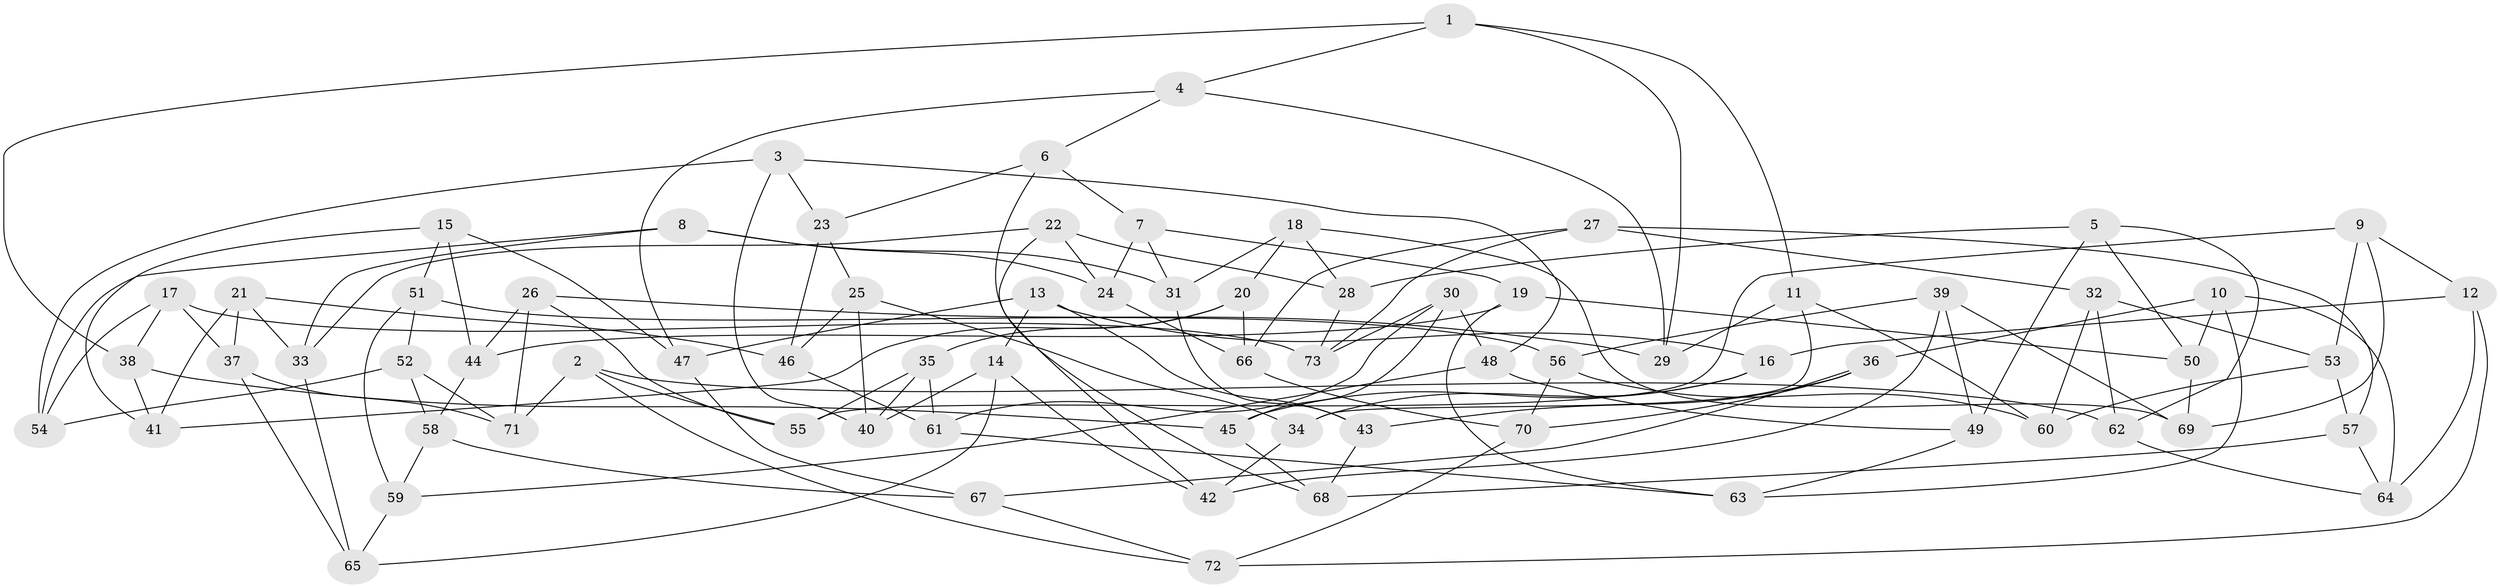 // coarse degree distribution, {10: 0.0392156862745098, 8: 0.0392156862745098, 4: 0.803921568627451, 13: 0.0196078431372549, 3: 0.0196078431372549, 9: 0.0196078431372549, 6: 0.0392156862745098, 5: 0.0196078431372549}
// Generated by graph-tools (version 1.1) at 2025/20/03/04/25 18:20:40]
// undirected, 73 vertices, 146 edges
graph export_dot {
graph [start="1"]
  node [color=gray90,style=filled];
  1;
  2;
  3;
  4;
  5;
  6;
  7;
  8;
  9;
  10;
  11;
  12;
  13;
  14;
  15;
  16;
  17;
  18;
  19;
  20;
  21;
  22;
  23;
  24;
  25;
  26;
  27;
  28;
  29;
  30;
  31;
  32;
  33;
  34;
  35;
  36;
  37;
  38;
  39;
  40;
  41;
  42;
  43;
  44;
  45;
  46;
  47;
  48;
  49;
  50;
  51;
  52;
  53;
  54;
  55;
  56;
  57;
  58;
  59;
  60;
  61;
  62;
  63;
  64;
  65;
  66;
  67;
  68;
  69;
  70;
  71;
  72;
  73;
  1 -- 38;
  1 -- 29;
  1 -- 4;
  1 -- 11;
  2 -- 71;
  2 -- 72;
  2 -- 62;
  2 -- 55;
  3 -- 23;
  3 -- 40;
  3 -- 48;
  3 -- 54;
  4 -- 29;
  4 -- 47;
  4 -- 6;
  5 -- 28;
  5 -- 62;
  5 -- 49;
  5 -- 50;
  6 -- 7;
  6 -- 68;
  6 -- 23;
  7 -- 24;
  7 -- 19;
  7 -- 31;
  8 -- 31;
  8 -- 33;
  8 -- 24;
  8 -- 54;
  9 -- 55;
  9 -- 69;
  9 -- 12;
  9 -- 53;
  10 -- 50;
  10 -- 63;
  10 -- 64;
  10 -- 36;
  11 -- 34;
  11 -- 60;
  11 -- 29;
  12 -- 16;
  12 -- 72;
  12 -- 64;
  13 -- 43;
  13 -- 14;
  13 -- 16;
  13 -- 47;
  14 -- 65;
  14 -- 42;
  14 -- 40;
  15 -- 41;
  15 -- 51;
  15 -- 47;
  15 -- 44;
  16 -- 45;
  16 -- 34;
  17 -- 54;
  17 -- 37;
  17 -- 38;
  17 -- 73;
  18 -- 69;
  18 -- 28;
  18 -- 20;
  18 -- 31;
  19 -- 63;
  19 -- 50;
  19 -- 44;
  20 -- 41;
  20 -- 66;
  20 -- 35;
  21 -- 37;
  21 -- 33;
  21 -- 46;
  21 -- 41;
  22 -- 28;
  22 -- 42;
  22 -- 24;
  22 -- 33;
  23 -- 46;
  23 -- 25;
  24 -- 66;
  25 -- 34;
  25 -- 46;
  25 -- 40;
  26 -- 44;
  26 -- 29;
  26 -- 71;
  26 -- 55;
  27 -- 73;
  27 -- 32;
  27 -- 57;
  27 -- 66;
  28 -- 73;
  30 -- 45;
  30 -- 73;
  30 -- 61;
  30 -- 48;
  31 -- 43;
  32 -- 53;
  32 -- 62;
  32 -- 60;
  33 -- 65;
  34 -- 42;
  35 -- 55;
  35 -- 61;
  35 -- 40;
  36 -- 70;
  36 -- 67;
  36 -- 43;
  37 -- 71;
  37 -- 65;
  38 -- 41;
  38 -- 45;
  39 -- 56;
  39 -- 69;
  39 -- 49;
  39 -- 42;
  43 -- 68;
  44 -- 58;
  45 -- 68;
  46 -- 61;
  47 -- 67;
  48 -- 59;
  48 -- 49;
  49 -- 63;
  50 -- 69;
  51 -- 59;
  51 -- 52;
  51 -- 56;
  52 -- 58;
  52 -- 54;
  52 -- 71;
  53 -- 57;
  53 -- 60;
  56 -- 70;
  56 -- 60;
  57 -- 68;
  57 -- 64;
  58 -- 67;
  58 -- 59;
  59 -- 65;
  61 -- 63;
  62 -- 64;
  66 -- 70;
  67 -- 72;
  70 -- 72;
}
